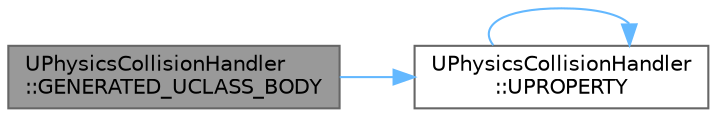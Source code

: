 digraph "UPhysicsCollisionHandler::GENERATED_UCLASS_BODY"
{
 // INTERACTIVE_SVG=YES
 // LATEX_PDF_SIZE
  bgcolor="transparent";
  edge [fontname=Helvetica,fontsize=10,labelfontname=Helvetica,labelfontsize=10];
  node [fontname=Helvetica,fontsize=10,shape=box,height=0.2,width=0.4];
  rankdir="LR";
  Node1 [id="Node000001",label="UPhysicsCollisionHandler\l::GENERATED_UCLASS_BODY",height=0.2,width=0.4,color="gray40", fillcolor="grey60", style="filled", fontcolor="black",tooltip="How hard an impact must be to trigger effect/sound."];
  Node1 -> Node2 [id="edge1_Node000001_Node000002",color="steelblue1",style="solid",tooltip=" "];
  Node2 [id="Node000002",label="UPhysicsCollisionHandler\l::UPROPERTY",height=0.2,width=0.4,color="grey40", fillcolor="white", style="filled",URL="$d2/daa/classUPhysicsCollisionHandler.html#adc5dd7d728fade290b8d230bd7b425b5",tooltip="Min time between effect/sound being triggered."];
  Node2 -> Node2 [id="edge2_Node000002_Node000002",color="steelblue1",style="solid",tooltip=" "];
}
